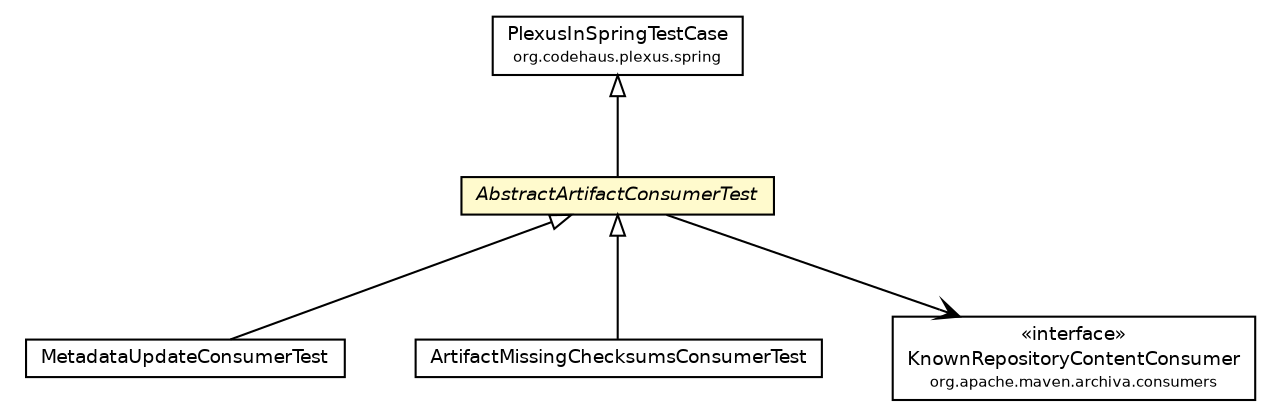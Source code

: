 #!/usr/local/bin/dot
#
# Class diagram 
# Generated by UmlGraph version 4.6 (http://www.spinellis.gr/sw/umlgraph)
#

digraph G {
	edge [fontname="Helvetica",fontsize=10,labelfontname="Helvetica",labelfontsize=10];
	node [fontname="Helvetica",fontsize=10,shape=plaintext];
	// org.apache.maven.archiva.consumers.core.MetadataUpdateConsumerTest
	c24359 [label=<<table border="0" cellborder="1" cellspacing="0" cellpadding="2" port="p" href="./MetadataUpdateConsumerTest.html">
		<tr><td><table border="0" cellspacing="0" cellpadding="1">
			<tr><td> MetadataUpdateConsumerTest </td></tr>
		</table></td></tr>
		</table>>, fontname="Helvetica", fontcolor="black", fontsize=9.0];
	// org.apache.maven.archiva.consumers.core.ArtifactMissingChecksumsConsumerTest
	c24360 [label=<<table border="0" cellborder="1" cellspacing="0" cellpadding="2" port="p" href="./ArtifactMissingChecksumsConsumerTest.html">
		<tr><td><table border="0" cellspacing="0" cellpadding="1">
			<tr><td> ArtifactMissingChecksumsConsumerTest </td></tr>
		</table></td></tr>
		</table>>, fontname="Helvetica", fontcolor="black", fontsize=9.0];
	// org.apache.maven.archiva.consumers.core.AbstractArtifactConsumerTest
	c24361 [label=<<table border="0" cellborder="1" cellspacing="0" cellpadding="2" port="p" bgcolor="lemonChiffon" href="./AbstractArtifactConsumerTest.html">
		<tr><td><table border="0" cellspacing="0" cellpadding="1">
			<tr><td><font face="Helvetica-Oblique"> AbstractArtifactConsumerTest </font></td></tr>
		</table></td></tr>
		</table>>, fontname="Helvetica", fontcolor="black", fontsize=9.0];
	//org.apache.maven.archiva.consumers.core.MetadataUpdateConsumerTest extends org.apache.maven.archiva.consumers.core.AbstractArtifactConsumerTest
	c24361:p -> c24359:p [dir=back,arrowtail=empty];
	//org.apache.maven.archiva.consumers.core.ArtifactMissingChecksumsConsumerTest extends org.apache.maven.archiva.consumers.core.AbstractArtifactConsumerTest
	c24361:p -> c24360:p [dir=back,arrowtail=empty];
	//org.apache.maven.archiva.consumers.core.AbstractArtifactConsumerTest extends org.codehaus.plexus.spring.PlexusInSpringTestCase
	c24506:p -> c24361:p [dir=back,arrowtail=empty];
	// org.apache.maven.archiva.consumers.core.AbstractArtifactConsumerTest NAVASSOC org.apache.maven.archiva.consumers.KnownRepositoryContentConsumer
	c24361:p -> c24507:p [taillabel="", label="", headlabel="", fontname="Helvetica", fontcolor="black", fontsize=10.0, color="black", arrowhead=open];
	// org.apache.maven.archiva.consumers.KnownRepositoryContentConsumer
	c24507 [label=<<table border="0" cellborder="1" cellspacing="0" cellpadding="2" port="p" href="http://java.sun.com/j2se/1.4.2/docs/api/org/apache/maven/archiva/consumers/KnownRepositoryContentConsumer.html">
		<tr><td><table border="0" cellspacing="0" cellpadding="1">
			<tr><td> &laquo;interface&raquo; </td></tr>
			<tr><td> KnownRepositoryContentConsumer </td></tr>
			<tr><td><font point-size="7.0"> org.apache.maven.archiva.consumers </font></td></tr>
		</table></td></tr>
		</table>>, fontname="Helvetica", fontcolor="black", fontsize=9.0];
	// org.codehaus.plexus.spring.PlexusInSpringTestCase
	c24506 [label=<<table border="0" cellborder="1" cellspacing="0" cellpadding="2" port="p" href="http://java.sun.com/j2se/1.4.2/docs/api/org/codehaus/plexus/spring/PlexusInSpringTestCase.html">
		<tr><td><table border="0" cellspacing="0" cellpadding="1">
			<tr><td> PlexusInSpringTestCase </td></tr>
			<tr><td><font point-size="7.0"> org.codehaus.plexus.spring </font></td></tr>
		</table></td></tr>
		</table>>, fontname="Helvetica", fontcolor="black", fontsize=9.0];
}

